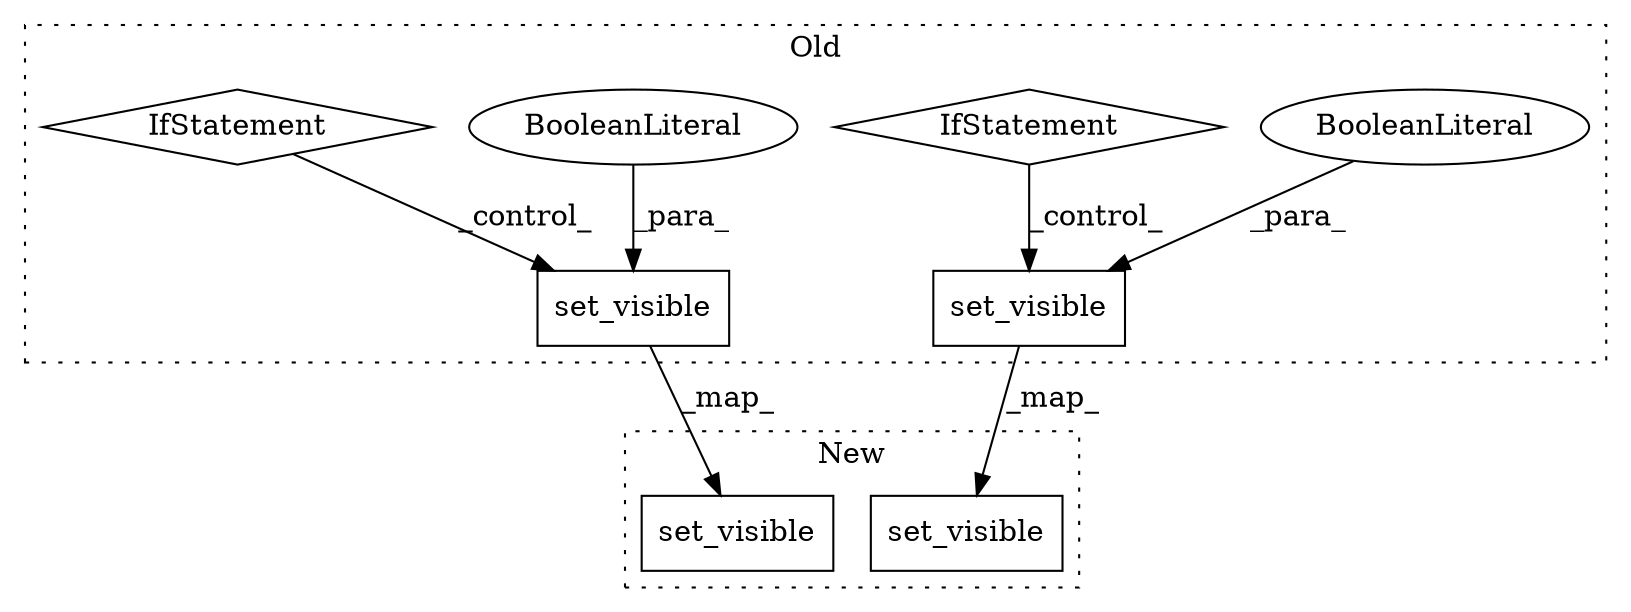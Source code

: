 digraph G {
subgraph cluster0 {
1 [label="set_visible" a="32" s="5871,5883" l="12,-30" shape="box"];
3 [label="BooleanLiteral" a="9" s="5883" l="0" shape="ellipse"];
4 [label="IfStatement" a="25" s="5820,5824" l="4,19" shape="diamond"];
5 [label="set_visible" a="32" s="5955,5967" l="12,-31" shape="box"];
7 [label="BooleanLiteral" a="9" s="5967" l="0" shape="ellipse"];
8 [label="IfStatement" a="25" s="5904,5908" l="4,18" shape="diamond"];
label = "Old";
style="dotted";
}
subgraph cluster1 {
2 [label="set_visible" a="32" s="5687,5699" l="12,-30" shape="box"];
6 [label="set_visible" a="32" s="5744,5756" l="12,-31" shape="box"];
label = "New";
style="dotted";
}
1 -> 2 [label="_map_"];
3 -> 1 [label="_para_"];
4 -> 1 [label="_control_"];
5 -> 6 [label="_map_"];
7 -> 5 [label="_para_"];
8 -> 5 [label="_control_"];
}